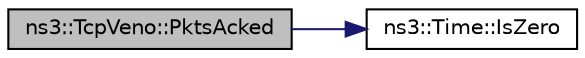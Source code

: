 digraph "ns3::TcpVeno::PktsAcked"
{
 // LATEX_PDF_SIZE
  edge [fontname="Helvetica",fontsize="10",labelfontname="Helvetica",labelfontsize="10"];
  node [fontname="Helvetica",fontsize="10",shape=record];
  rankdir="LR";
  Node1 [label="ns3::TcpVeno::PktsAcked",height=0.2,width=0.4,color="black", fillcolor="grey75", style="filled", fontcolor="black",tooltip="Perform RTT sampling needed to execute Veno algorithm."];
  Node1 -> Node2 [color="midnightblue",fontsize="10",style="solid",fontname="Helvetica"];
  Node2 [label="ns3::Time::IsZero",height=0.2,width=0.4,color="black", fillcolor="white", style="filled",URL="$classns3_1_1_time.html#ac4f1f3f3aeff82c1a7d96e0b0ae2220b",tooltip="Exactly equivalent to t == 0."];
}
